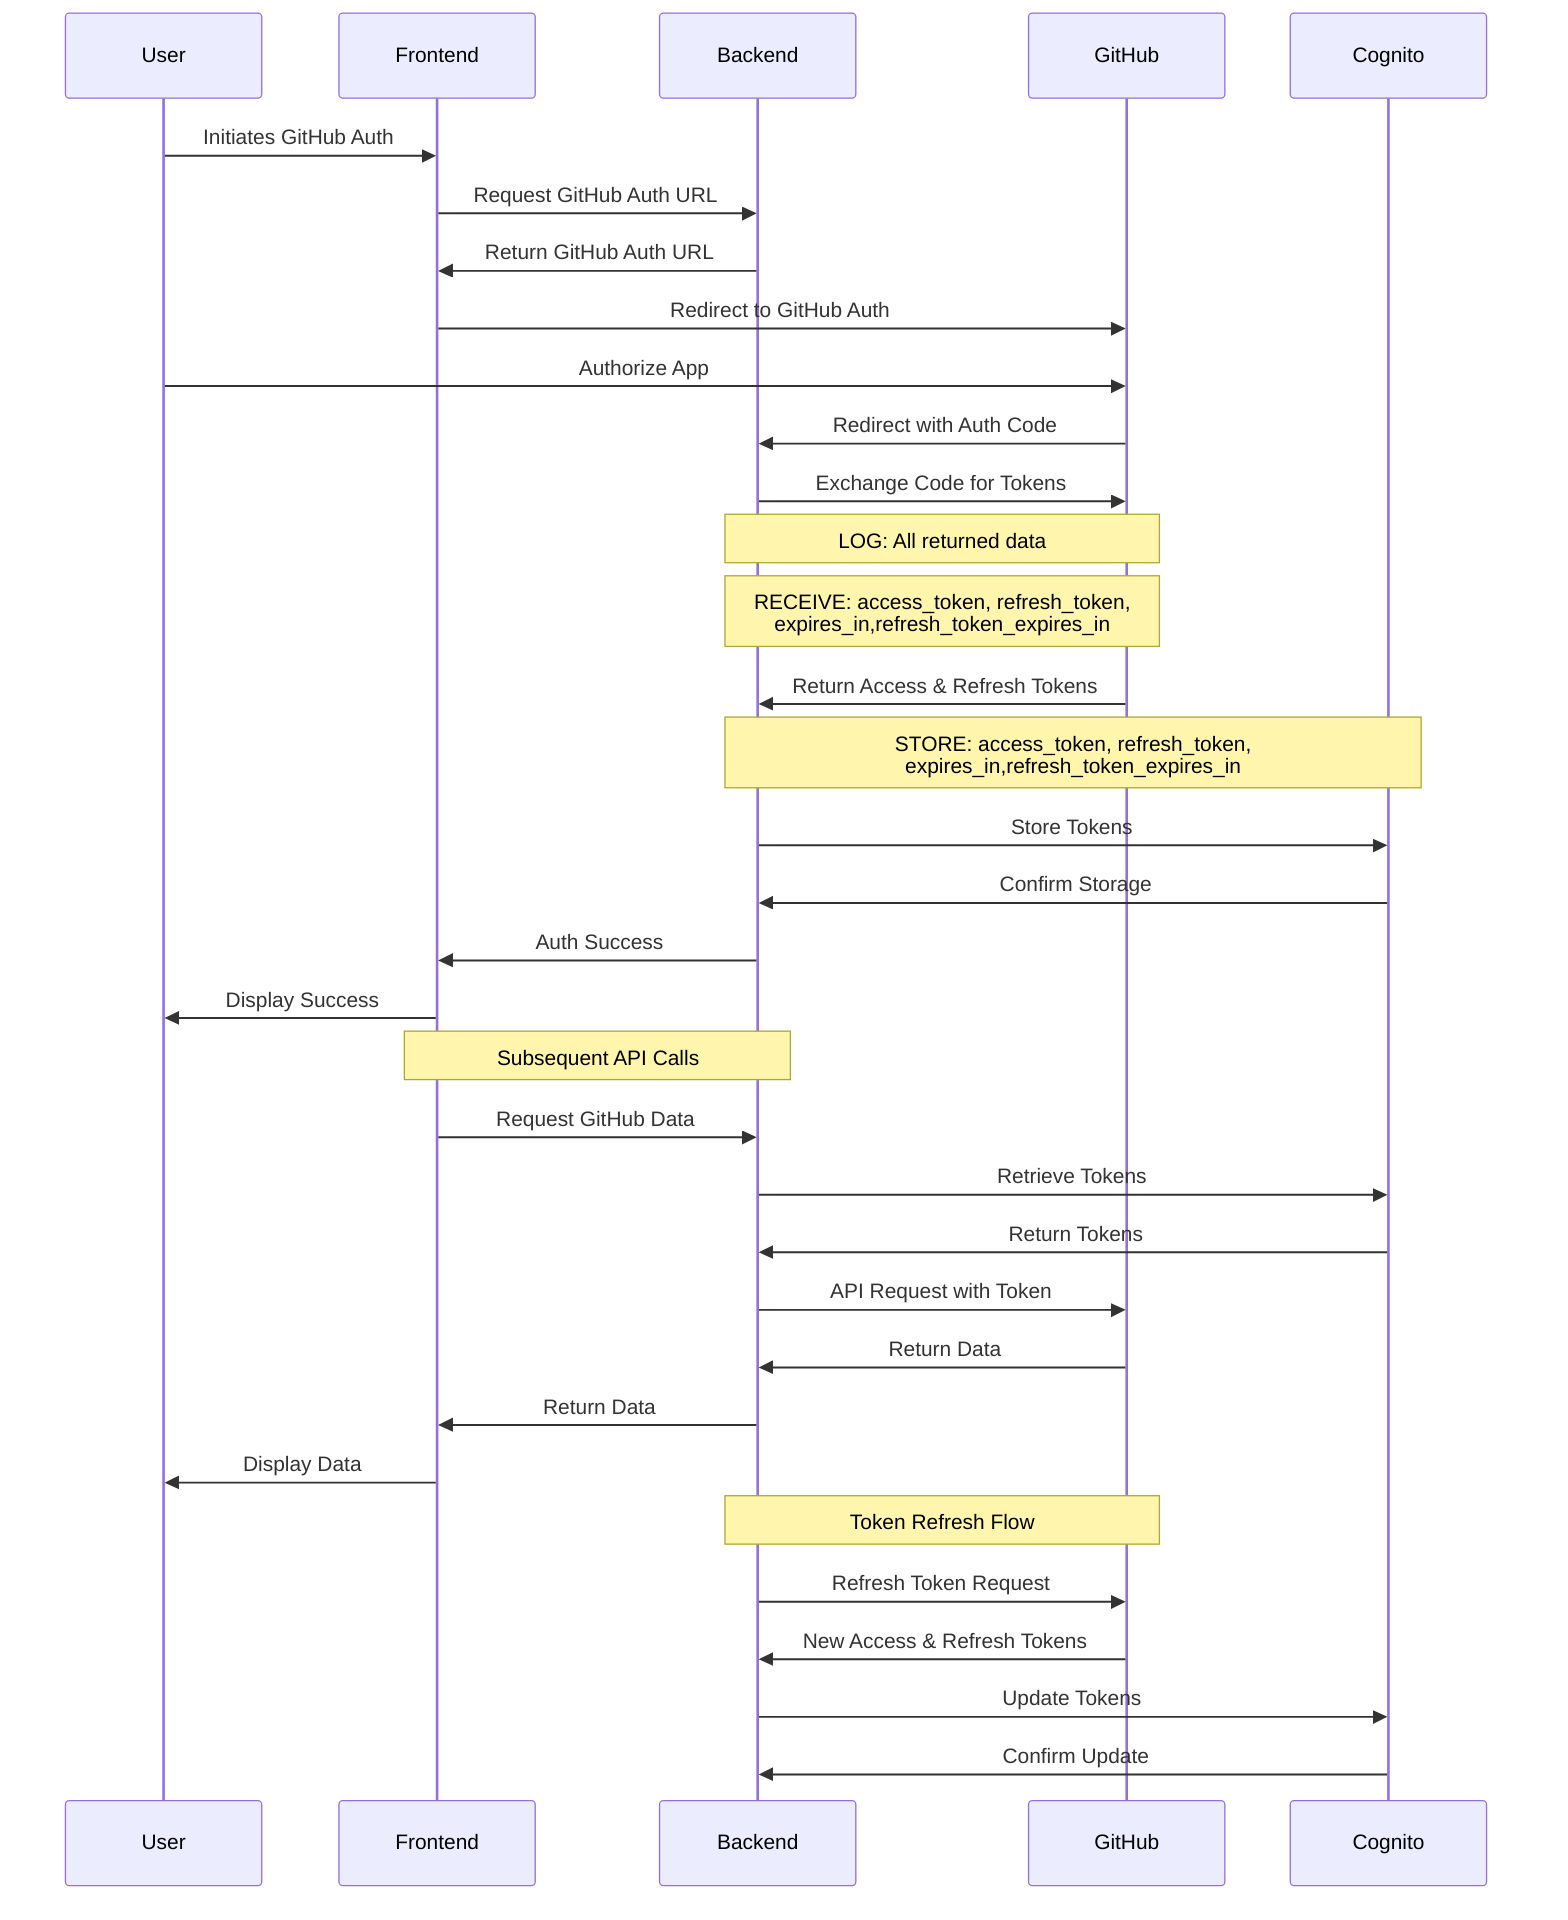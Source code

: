 sequenceDiagram
    participant User
    participant Frontend
    participant Backend
    participant GitHub
    participant Cognito

    User->>Frontend: Initiates GitHub Auth
    Frontend->>Backend: Request GitHub Auth URL
    Backend->>Frontend: Return GitHub Auth URL
    Frontend->>GitHub: Redirect to GitHub Auth
    User->>GitHub: Authorize App
    GitHub->>Backend: Redirect with Auth Code
    Backend->>GitHub: Exchange Code for Tokens
    
    Note over Backend,GitHub: LOG: All returned data
    Note over Backend,GitHub: RECEIVE: access_token, refresh_token,<br/>expires_in,refresh_token_expires_in
    GitHub->>Backend: Return Access & Refresh Tokens
    Note over Backend,Cognito: STORE: access_token, refresh_token,<br/>expires_in,refresh_token_expires_in
    Backend->>Cognito: Store Tokens

    Cognito->>Backend: Confirm Storage
    Backend->>Frontend: Auth Success
    Frontend->>User: Display Success

    Note over Frontend,Backend: Subsequent API Calls
    Frontend->>Backend: Request GitHub Data
    Backend->>Cognito: Retrieve Tokens
    Cognito->>Backend: Return Tokens
    Backend->>GitHub: API Request with Token
    GitHub->>Backend: Return Data
    Backend->>Frontend: Return Data
    Frontend->>User: Display Data

    Note over Backend,GitHub: Token Refresh Flow
    Backend->>GitHub: Refresh Token Request
    GitHub->>Backend: New Access & Refresh Tokens
    Backend->>Cognito: Update Tokens
    Cognito->>Backend: Confirm Update